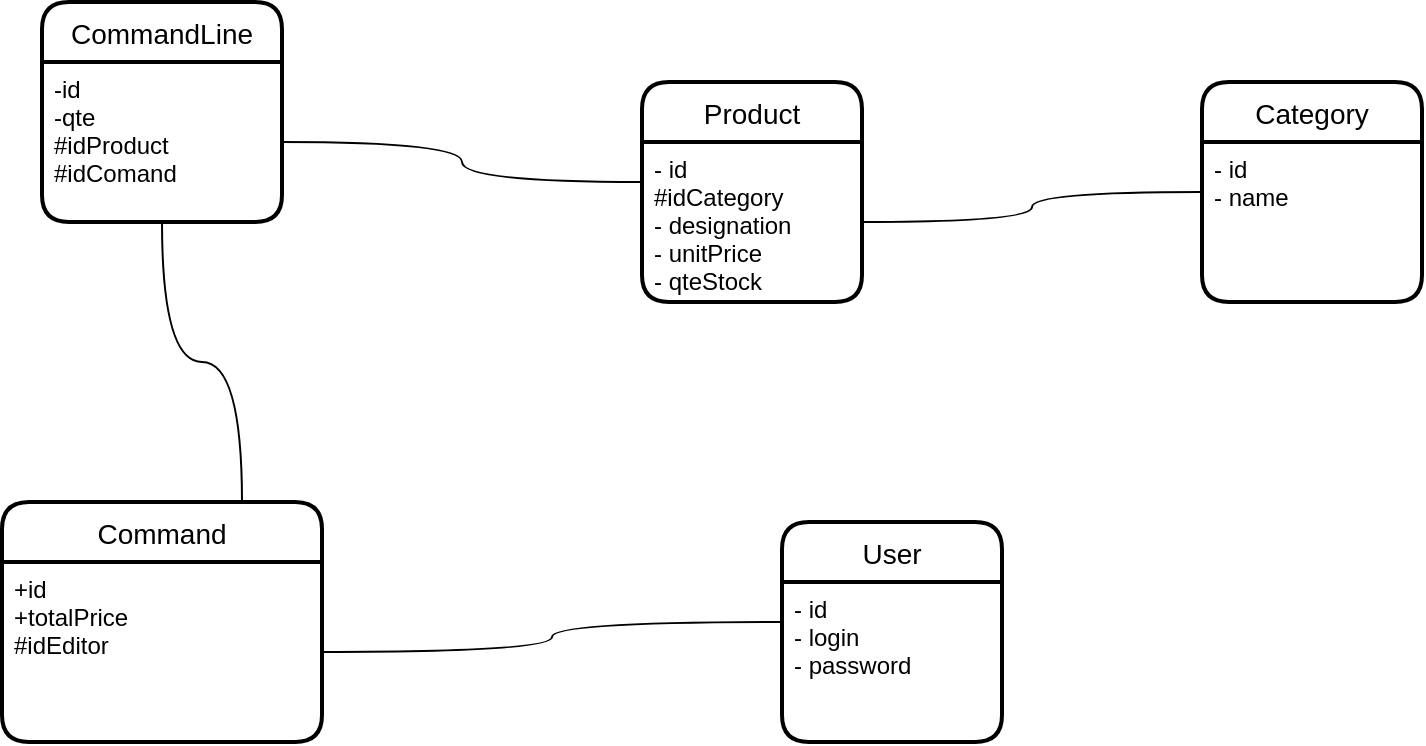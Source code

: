 <mxfile version="18.0.6" type="device" pages="3"><diagram id="XvaLp4EgEp2ThdOTrYiM" name="Page-1"><mxGraphModel dx="868" dy="553" grid="1" gridSize="10" guides="1" tooltips="1" connect="1" arrows="1" fold="1" page="1" pageScale="1" pageWidth="850" pageHeight="1100" math="0" shadow="0"><root><mxCell id="0"/><mxCell id="1" parent="0"/><mxCell id="_eT2TunpQYriObDR6LZb-7" value="Product" style="swimlane;childLayout=stackLayout;horizontal=1;startSize=30;horizontalStack=0;rounded=1;fontSize=14;fontStyle=0;strokeWidth=2;resizeParent=0;resizeLast=1;shadow=0;dashed=0;align=center;" vertex="1" parent="1"><mxGeometry x="370" y="130" width="110" height="110" as="geometry"/></mxCell><mxCell id="_eT2TunpQYriObDR6LZb-8" value="- id&#10;#idCategory&#10;- designation&#10;- unitPrice&#10;- qteStock" style="align=left;strokeColor=none;fillColor=none;spacingLeft=4;fontSize=12;verticalAlign=top;resizable=0;rotatable=0;part=1;" vertex="1" parent="_eT2TunpQYriObDR6LZb-7"><mxGeometry y="30" width="110" height="80" as="geometry"/></mxCell><mxCell id="_eT2TunpQYriObDR6LZb-9" value="Category" style="swimlane;childLayout=stackLayout;horizontal=1;startSize=30;horizontalStack=0;rounded=1;fontSize=14;fontStyle=0;strokeWidth=2;resizeParent=0;resizeLast=1;shadow=0;dashed=0;align=center;" vertex="1" parent="1"><mxGeometry x="650" y="130" width="110" height="110" as="geometry"/></mxCell><mxCell id="_eT2TunpQYriObDR6LZb-10" value="- id&#10;- name&#10;" style="align=left;strokeColor=none;fillColor=none;spacingLeft=4;fontSize=12;verticalAlign=top;resizable=0;rotatable=0;part=1;" vertex="1" parent="_eT2TunpQYriObDR6LZb-9"><mxGeometry y="30" width="110" height="80" as="geometry"/></mxCell><mxCell id="_eT2TunpQYriObDR6LZb-11" value="CommandLine" style="swimlane;childLayout=stackLayout;horizontal=1;startSize=30;horizontalStack=0;rounded=1;fontSize=14;fontStyle=0;strokeWidth=2;resizeParent=0;resizeLast=1;shadow=0;dashed=0;align=center;" vertex="1" parent="1"><mxGeometry x="70" y="90" width="120" height="110" as="geometry"/></mxCell><mxCell id="_eT2TunpQYriObDR6LZb-12" value="-id&#10;-qte&#10;#idProduct&#10;#idComand&#10;&#10;" style="align=left;strokeColor=none;fillColor=none;spacingLeft=4;fontSize=12;verticalAlign=top;resizable=0;rotatable=0;part=1;" vertex="1" parent="_eT2TunpQYriObDR6LZb-11"><mxGeometry y="30" width="120" height="80" as="geometry"/></mxCell><mxCell id="_eT2TunpQYriObDR6LZb-14" style="edgeStyle=orthogonalEdgeStyle;curved=1;rounded=0;orthogonalLoop=1;jettySize=auto;html=1;entryX=0;entryY=0.5;entryDx=0;entryDy=0;endArrow=none;endFill=0;" edge="1" parent="1" source="_eT2TunpQYriObDR6LZb-8" target="_eT2TunpQYriObDR6LZb-9"><mxGeometry relative="1" as="geometry"/></mxCell><mxCell id="_eT2TunpQYriObDR6LZb-16" style="edgeStyle=orthogonalEdgeStyle;curved=1;rounded=0;orthogonalLoop=1;jettySize=auto;html=1;entryX=0;entryY=0.25;entryDx=0;entryDy=0;endArrow=none;endFill=0;" edge="1" parent="1" source="_eT2TunpQYriObDR6LZb-12" target="_eT2TunpQYriObDR6LZb-8"><mxGeometry relative="1" as="geometry"/></mxCell><mxCell id="_eT2TunpQYriObDR6LZb-17" value="Command" style="swimlane;childLayout=stackLayout;horizontal=1;startSize=30;horizontalStack=0;rounded=1;fontSize=14;fontStyle=0;strokeWidth=2;resizeParent=0;resizeLast=1;shadow=0;dashed=0;align=center;" vertex="1" parent="1"><mxGeometry x="50" y="340" width="160" height="120" as="geometry"/></mxCell><mxCell id="_eT2TunpQYriObDR6LZb-18" value="+id&#10;+totalPrice&#10;#idEditor&#10;" style="align=left;strokeColor=none;fillColor=none;spacingLeft=4;fontSize=12;verticalAlign=top;resizable=0;rotatable=0;part=1;" vertex="1" parent="_eT2TunpQYriObDR6LZb-17"><mxGeometry y="30" width="160" height="90" as="geometry"/></mxCell><mxCell id="_eT2TunpQYriObDR6LZb-24" style="edgeStyle=orthogonalEdgeStyle;curved=1;rounded=0;orthogonalLoop=1;jettySize=auto;html=1;entryX=0.75;entryY=0;entryDx=0;entryDy=0;endArrow=none;endFill=0;" edge="1" parent="1" source="_eT2TunpQYriObDR6LZb-12" target="_eT2TunpQYriObDR6LZb-17"><mxGeometry relative="1" as="geometry"/></mxCell><mxCell id="_eT2TunpQYriObDR6LZb-25" value="User" style="swimlane;childLayout=stackLayout;horizontal=1;startSize=30;horizontalStack=0;rounded=1;fontSize=14;fontStyle=0;strokeWidth=2;resizeParent=0;resizeLast=1;shadow=0;dashed=0;align=center;" vertex="1" parent="1"><mxGeometry x="440" y="350" width="110" height="110" as="geometry"/></mxCell><mxCell id="_eT2TunpQYriObDR6LZb-26" value="- id&#10;- login&#10;- password&#10;&#10;" style="align=left;strokeColor=none;fillColor=none;spacingLeft=4;fontSize=12;verticalAlign=top;resizable=0;rotatable=0;part=1;" vertex="1" parent="_eT2TunpQYriObDR6LZb-25"><mxGeometry y="30" width="110" height="80" as="geometry"/></mxCell><mxCell id="_eT2TunpQYriObDR6LZb-27" style="edgeStyle=orthogonalEdgeStyle;curved=1;rounded=0;orthogonalLoop=1;jettySize=auto;html=1;endArrow=none;endFill=0;entryX=0;entryY=0.25;entryDx=0;entryDy=0;" edge="1" parent="1" source="_eT2TunpQYriObDR6LZb-18" target="_eT2TunpQYriObDR6LZb-26"><mxGeometry relative="1" as="geometry"><mxPoint x="260" y="430" as="targetPoint"/></mxGeometry></mxCell></root></mxGraphModel></diagram><diagram id="wNiRGi6pXM2Uh-CliNWJ" name="Page-2"><mxGraphModel dx="868" dy="553" grid="1" gridSize="10" guides="1" tooltips="1" connect="1" arrows="1" fold="1" page="1" pageScale="1" pageWidth="850" pageHeight="1100" math="0" shadow="0"><root><mxCell id="0"/><mxCell id="1" parent="0"/><mxCell id="GLIEbBxq6A3fExjZUkkn-1" value="Product" style="swimlane;childLayout=stackLayout;horizontal=1;startSize=30;horizontalStack=0;rounded=1;fontSize=14;fontStyle=0;strokeWidth=2;resizeParent=0;resizeLast=1;shadow=0;dashed=0;align=center;" vertex="1" parent="1"><mxGeometry x="390" y="170" width="110" height="110" as="geometry"/></mxCell><mxCell id="GLIEbBxq6A3fExjZUkkn-2" value="- id&#10;#idCategory&#10;- designation&#10;- unitPrice&#10;- qteStock" style="align=left;strokeColor=none;fillColor=none;spacingLeft=4;fontSize=12;verticalAlign=top;resizable=0;rotatable=0;part=1;" vertex="1" parent="GLIEbBxq6A3fExjZUkkn-1"><mxGeometry y="30" width="110" height="80" as="geometry"/></mxCell><mxCell id="GLIEbBxq6A3fExjZUkkn-3" value="Controle" style="swimlane;childLayout=stackLayout;horizontal=1;startSize=30;horizontalStack=0;rounded=1;fontSize=14;fontStyle=0;strokeWidth=2;resizeParent=0;resizeLast=1;shadow=0;dashed=0;align=center;" vertex="1" parent="1"><mxGeometry x="670" y="170" width="110" height="110" as="geometry"/></mxCell><mxCell id="GLIEbBxq6A3fExjZUkkn-4" value="- id&#10;- name&#10;" style="align=left;strokeColor=none;fillColor=none;spacingLeft=4;fontSize=12;verticalAlign=top;resizable=0;rotatable=0;part=1;" vertex="1" parent="GLIEbBxq6A3fExjZUkkn-3"><mxGeometry y="30" width="110" height="80" as="geometry"/></mxCell><mxCell id="GLIEbBxq6A3fExjZUkkn-5" value="PersACharge" style="swimlane;childLayout=stackLayout;horizontal=1;startSize=30;horizontalStack=0;rounded=1;fontSize=14;fontStyle=0;strokeWidth=2;resizeParent=0;resizeLast=1;shadow=0;dashed=0;align=center;" vertex="1" parent="1"><mxGeometry x="90" y="130" width="120" height="110" as="geometry"/></mxCell><mxCell id="GLIEbBxq6A3fExjZUkkn-6" value="-prenom&#10;-date_de_naissance&#10;-lien&#10;&#10;" style="align=left;strokeColor=none;fillColor=none;spacingLeft=4;fontSize=12;verticalAlign=top;resizable=0;rotatable=0;part=1;" vertex="1" parent="GLIEbBxq6A3fExjZUkkn-5"><mxGeometry y="30" width="120" height="80" as="geometry"/></mxCell><mxCell id="GLIEbBxq6A3fExjZUkkn-7" style="edgeStyle=orthogonalEdgeStyle;curved=1;rounded=0;orthogonalLoop=1;jettySize=auto;html=1;entryX=0;entryY=0.5;entryDx=0;entryDy=0;endArrow=none;endFill=0;" edge="1" parent="1" source="GLIEbBxq6A3fExjZUkkn-2" target="GLIEbBxq6A3fExjZUkkn-3"><mxGeometry relative="1" as="geometry"/></mxCell><mxCell id="GLIEbBxq6A3fExjZUkkn-8" style="edgeStyle=orthogonalEdgeStyle;curved=1;rounded=0;orthogonalLoop=1;jettySize=auto;html=1;entryX=0;entryY=0.25;entryDx=0;entryDy=0;endArrow=none;endFill=0;" edge="1" parent="1" source="GLIEbBxq6A3fExjZUkkn-6" target="GLIEbBxq6A3fExjZUkkn-2"><mxGeometry relative="1" as="geometry"/></mxCell><mxCell id="GLIEbBxq6A3fExjZUkkn-9" value="Employe" style="swimlane;childLayout=stackLayout;horizontal=1;startSize=30;horizontalStack=0;rounded=1;fontSize=14;fontStyle=0;strokeWidth=2;resizeParent=0;resizeLast=1;shadow=0;dashed=0;align=center;" vertex="1" parent="1"><mxGeometry x="70" y="380" width="160" height="120" as="geometry"/></mxCell><mxCell id="GLIEbBxq6A3fExjZUkkn-10" value="+nas&#10;+nom&#10;+adresse&#10;#id_pser_charge&#10;&#10;" style="align=left;strokeColor=none;fillColor=none;spacingLeft=4;fontSize=12;verticalAlign=top;resizable=0;rotatable=0;part=1;" vertex="1" parent="GLIEbBxq6A3fExjZUkkn-9"><mxGeometry y="30" width="160" height="90" as="geometry"/></mxCell><mxCell id="GLIEbBxq6A3fExjZUkkn-11" style="edgeStyle=orthogonalEdgeStyle;curved=1;rounded=0;orthogonalLoop=1;jettySize=auto;html=1;entryX=0.75;entryY=0;entryDx=0;entryDy=0;endArrow=none;endFill=0;" edge="1" parent="1" source="GLIEbBxq6A3fExjZUkkn-6" target="GLIEbBxq6A3fExjZUkkn-9"><mxGeometry relative="1" as="geometry"/></mxCell><mxCell id="GLIEbBxq6A3fExjZUkkn-12" value="Participation" style="swimlane;childLayout=stackLayout;horizontal=1;startSize=30;horizontalStack=0;rounded=1;fontSize=14;fontStyle=0;strokeWidth=2;resizeParent=0;resizeLast=1;shadow=0;dashed=0;align=center;" vertex="1" parent="1"><mxGeometry x="660" y="370" width="110" height="110" as="geometry"/></mxCell><mxCell id="GLIEbBxq6A3fExjZUkkn-13" value="- id_employe&#10;- id_projet&#10;- nb_heure&#10;&#10;" style="align=left;strokeColor=none;fillColor=none;spacingLeft=4;fontSize=12;verticalAlign=top;resizable=0;rotatable=0;part=1;" vertex="1" parent="GLIEbBxq6A3fExjZUkkn-12"><mxGeometry y="30" width="110" height="80" as="geometry"/></mxCell><mxCell id="GLIEbBxq6A3fExjZUkkn-15" value="Supervision" style="swimlane;childLayout=stackLayout;horizontal=1;startSize=30;horizontalStack=0;rounded=1;fontSize=14;fontStyle=0;strokeWidth=2;resizeParent=0;resizeLast=1;shadow=0;dashed=0;align=center;" vertex="1" parent="1"><mxGeometry x="300" y="450" width="160" height="120" as="geometry"/></mxCell><mxCell id="GLIEbBxq6A3fExjZUkkn-16" value="-id_superviseur&#10;-id_supervise" style="align=left;strokeColor=none;fillColor=none;spacingLeft=4;fontSize=12;verticalAlign=top;resizable=0;rotatable=0;part=1;" vertex="1" parent="GLIEbBxq6A3fExjZUkkn-15"><mxGeometry y="30" width="160" height="90" as="geometry"/></mxCell></root></mxGraphModel></diagram><diagram id="URc07QI9dY_xE1EBU2IJ" name="station-sky"><mxGraphModel dx="868" dy="553" grid="1" gridSize="10" guides="1" tooltips="1" connect="1" arrows="1" fold="1" page="1" pageScale="1" pageWidth="850" pageHeight="1100" math="0" shadow="0"><root><mxCell id="0"/><mxCell id="1" parent="0"/><mxCell id="I7oF4N9UvbZ61N-BTgJt-5" style="edgeStyle=none;rounded=0;orthogonalLoop=1;jettySize=auto;html=1;entryX=0.5;entryY=1;entryDx=0;entryDy=0;endArrow=none;endFill=0;" edge="1" parent="1" source="I7oF4N9UvbZ61N-BTgJt-1" target="I7oF4N9UvbZ61N-BTgJt-2"><mxGeometry relative="1" as="geometry"/></mxCell><mxCell id="I7oF4N9UvbZ61N-BTgJt-6" style="edgeStyle=none;rounded=0;orthogonalLoop=1;jettySize=auto;html=1;entryX=0.5;entryY=1;entryDx=0;entryDy=0;endArrow=none;endFill=0;" edge="1" parent="1" source="I7oF4N9UvbZ61N-BTgJt-1" target="I7oF4N9UvbZ61N-BTgJt-3"><mxGeometry relative="1" as="geometry"/></mxCell><mxCell id="I7oF4N9UvbZ61N-BTgJt-8" style="edgeStyle=none;rounded=0;orthogonalLoop=1;jettySize=auto;html=1;endArrow=none;endFill=0;" edge="1" parent="1" source="I7oF4N9UvbZ61N-BTgJt-1" target="I7oF4N9UvbZ61N-BTgJt-7"><mxGeometry relative="1" as="geometry"/></mxCell><mxCell id="I7oF4N9UvbZ61N-BTgJt-17" style="edgeStyle=none;rounded=0;orthogonalLoop=1;jettySize=auto;html=1;entryX=0.5;entryY=1;entryDx=0;entryDy=0;endArrow=none;endFill=0;" edge="1" parent="1" source="I7oF4N9UvbZ61N-BTgJt-1" target="I7oF4N9UvbZ61N-BTgJt-16"><mxGeometry relative="1" as="geometry"/></mxCell><mxCell id="I7oF4N9UvbZ61N-BTgJt-22" style="edgeStyle=orthogonalEdgeStyle;curved=1;rounded=0;orthogonalLoop=1;jettySize=auto;html=1;entryX=0.5;entryY=0;entryDx=0;entryDy=0;endArrow=none;endFill=0;" edge="1" parent="1" source="I7oF4N9UvbZ61N-BTgJt-1" target="I7oF4N9UvbZ61N-BTgJt-21"><mxGeometry relative="1" as="geometry"/></mxCell><mxCell id="I7oF4N9UvbZ61N-BTgJt-24" value="1:1" style="edgeLabel;html=1;align=center;verticalAlign=middle;resizable=0;points=[];" vertex="1" connectable="0" parent="I7oF4N9UvbZ61N-BTgJt-22"><mxGeometry x="-0.385" y="-2" relative="1" as="geometry"><mxPoint as="offset"/></mxGeometry></mxCell><mxCell id="I7oF4N9UvbZ61N-BTgJt-1" value="Billet" style="rounded=1;arcSize=10;whiteSpace=wrap;html=1;align=center;" vertex="1" parent="1"><mxGeometry x="370" y="270" width="100" height="40" as="geometry"/></mxCell><mxCell id="I7oF4N9UvbZ61N-BTgJt-2" value="id" style="ellipse;whiteSpace=wrap;html=1;align=center;fontStyle=4" vertex="1" parent="1"><mxGeometry x="305" y="210" width="70" height="20" as="geometry"/></mxCell><mxCell id="I7oF4N9UvbZ61N-BTgJt-3" value="type" style="ellipse;whiteSpace=wrap;html=1;align=center;" vertex="1" parent="1"><mxGeometry x="385" y="210" width="70" height="20" as="geometry"/></mxCell><mxCell id="I7oF4N9UvbZ61N-BTgJt-7" value="date_achat" style="ellipse;whiteSpace=wrap;html=1;align=center;" vertex="1" parent="1"><mxGeometry x="465" y="210" width="70" height="20" as="geometry"/></mxCell><mxCell id="I7oF4N9UvbZ61N-BTgJt-9" value="Categorie_skieur" style="rounded=1;arcSize=10;whiteSpace=wrap;html=1;align=center;" vertex="1" parent="1"><mxGeometry x="370" y="470" width="100" height="40" as="geometry"/></mxCell><mxCell id="I7oF4N9UvbZ61N-BTgJt-12" style="edgeStyle=none;rounded=0;orthogonalLoop=1;jettySize=auto;html=1;entryX=0;entryY=0.5;entryDx=0;entryDy=0;endArrow=none;endFill=0;" edge="1" parent="1" source="I7oF4N9UvbZ61N-BTgJt-11" target="I7oF4N9UvbZ61N-BTgJt-9"><mxGeometry relative="1" as="geometry"/></mxCell><mxCell id="I7oF4N9UvbZ61N-BTgJt-11" value="id" style="ellipse;whiteSpace=wrap;html=1;align=center;fontStyle=4" vertex="1" parent="1"><mxGeometry x="220" y="480" width="70" height="20" as="geometry"/></mxCell><mxCell id="I7oF4N9UvbZ61N-BTgJt-16" value="prix_paye" style="ellipse;whiteSpace=wrap;html=1;align=center;" vertex="1" parent="1"><mxGeometry x="550" y="210" width="70" height="20" as="geometry"/></mxCell><mxCell id="I7oF4N9UvbZ61N-BTgJt-18" value="code de 2 caracteres" style="text;html=1;strokeColor=none;fillColor=none;align=center;verticalAlign=middle;whiteSpace=wrap;rounded=0;" vertex="1" parent="1"><mxGeometry x="150" y="475" width="60" height="30" as="geometry"/></mxCell><mxCell id="I7oF4N9UvbZ61N-BTgJt-20" value="code de 2 caracteres" style="text;html=1;strokeColor=none;fillColor=none;align=center;verticalAlign=middle;whiteSpace=wrap;rounded=0;" vertex="1" parent="1"><mxGeometry x="390" y="170" width="60" height="30" as="geometry"/></mxCell><mxCell id="I7oF4N9UvbZ61N-BTgJt-23" style="edgeStyle=orthogonalEdgeStyle;curved=1;rounded=0;orthogonalLoop=1;jettySize=auto;html=1;endArrow=none;endFill=0;" edge="1" parent="1" source="I7oF4N9UvbZ61N-BTgJt-21" target="I7oF4N9UvbZ61N-BTgJt-9"><mxGeometry relative="1" as="geometry"/></mxCell><mxCell id="I7oF4N9UvbZ61N-BTgJt-26" value="0:n" style="edgeLabel;html=1;align=center;verticalAlign=middle;resizable=0;points=[];" vertex="1" connectable="0" parent="I7oF4N9UvbZ61N-BTgJt-23"><mxGeometry x="0.369" y="-6" relative="1" as="geometry"><mxPoint as="offset"/></mxGeometry></mxCell><mxCell id="I7oF4N9UvbZ61N-BTgJt-21" value="appartient" style="shape=rhombus;perimeter=rhombusPerimeter;whiteSpace=wrap;html=1;align=center;" vertex="1" parent="1"><mxGeometry x="305" y="370" width="90" height="40" as="geometry"/></mxCell></root></mxGraphModel></diagram></mxfile>